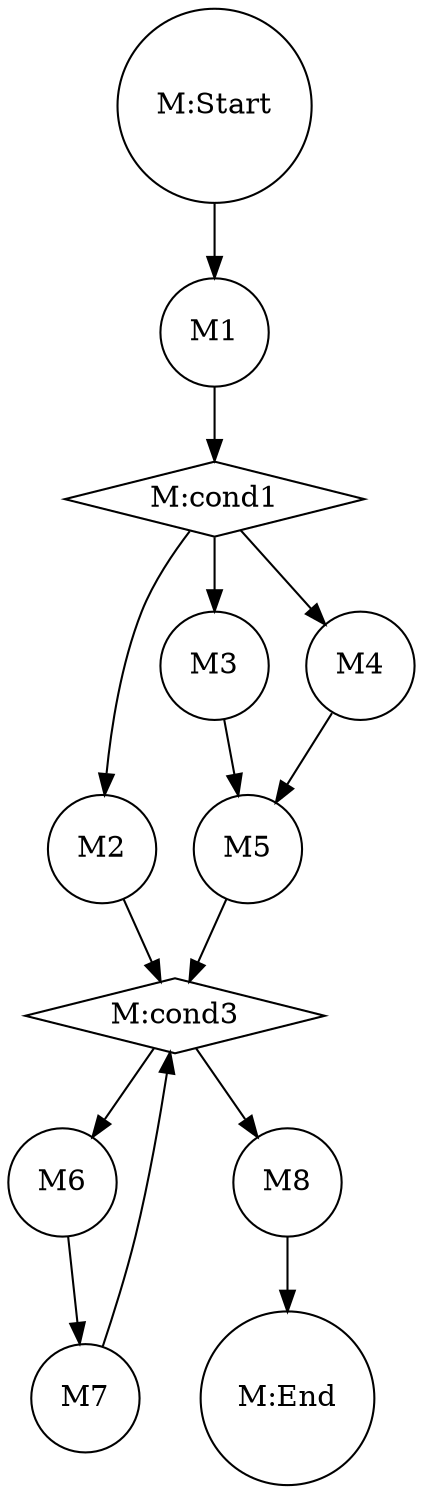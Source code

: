 strict digraph {
  "M:Start" [label="M:Start",shape=circle,type=EntryPoint]
  "M:End" [label="M:End",shape=circle,type=ExitPoint]
  M1 [label=M1,shape=circle,type=FunctionCall]
  "M:cond1" [label="M:cond1",shape=diamond,type=Condition]
  M2 [label=M2,shape=circle,type=FunctionCall]
  M3 [label=M3,shape=circle,type=FunctionCall]
  M4 [label=M4,shape=circle,type=FunctionCall]
  M5 [label=M5,shape=circle,type=FunctionCall]
  "M:cond3" [label="M:cond3",shape=diamond,type=Condition]
  M6 [label=M6,shape=circle,type=FunctionCall]
  M7 [label=M7,shape=circle,type=FunctionCall]
  M8 [label=M8,shape=circle,type=FunctionCall]
  "M:Start" -> M1 [type=control]
  M1 -> "M:cond1" [type=control]
  "M:cond1" -> M2 [type=control]
  "M:cond1" -> M3 [type=control]
  "M:cond1" -> M4 [type=control]
  M3 -> M5 [type=control]
  M4 -> M5 [type=control]
  M2 -> "M:cond3" [type=control]
  M5 -> "M:cond3" [type=control]
  "M:cond3" -> M6 [type=control]
  M6 -> M7 [type=control]
  M7 -> "M:cond3" [type=control]
  "M:cond3" -> M8 [type=control]
  M8 -> "M:End" [type=control]
}
